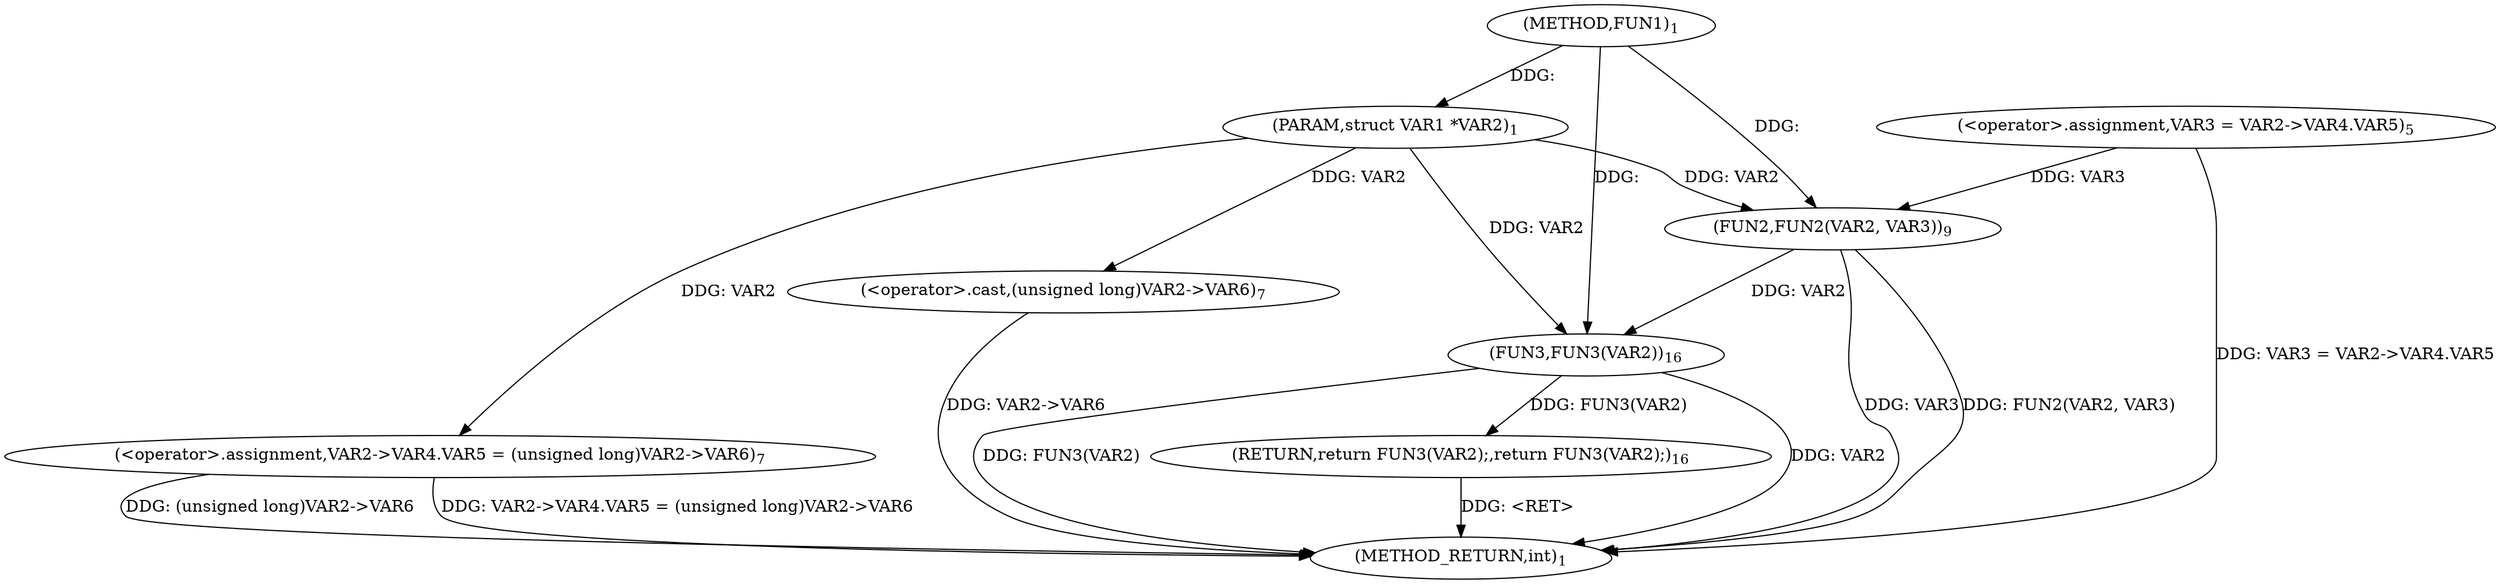 digraph "FUN1" {  
"8" [label = <(METHOD,FUN1)<SUB>1</SUB>> ]
"36" [label = <(METHOD_RETURN,int)<SUB>1</SUB>> ]
"9" [label = <(PARAM,struct VAR1 *VAR2)<SUB>1</SUB>> ]
"12" [label = <(&lt;operator&gt;.assignment,VAR3 = VAR2-&gt;VAR4.VAR5)<SUB>5</SUB>> ]
"19" [label = <(&lt;operator&gt;.assignment,VAR2-&gt;VAR4.VAR5 = (unsigned long)VAR2-&gt;VAR6)<SUB>7</SUB>> ]
"30" [label = <(FUN2,FUN2(VAR2, VAR3))<SUB>9</SUB>> ]
"33" [label = <(RETURN,return FUN3(VAR2);,return FUN3(VAR2);)<SUB>16</SUB>> ]
"34" [label = <(FUN3,FUN3(VAR2))<SUB>16</SUB>> ]
"25" [label = <(&lt;operator&gt;.cast,(unsigned long)VAR2-&gt;VAR6)<SUB>7</SUB>> ]
  "33" -> "36"  [ label = "DDG: &lt;RET&gt;"] 
  "12" -> "36"  [ label = "DDG: VAR3 = VAR2-&gt;VAR4.VAR5"] 
  "25" -> "36"  [ label = "DDG: VAR2-&gt;VAR6"] 
  "19" -> "36"  [ label = "DDG: (unsigned long)VAR2-&gt;VAR6"] 
  "19" -> "36"  [ label = "DDG: VAR2-&gt;VAR4.VAR5 = (unsigned long)VAR2-&gt;VAR6"] 
  "30" -> "36"  [ label = "DDG: VAR3"] 
  "30" -> "36"  [ label = "DDG: FUN2(VAR2, VAR3)"] 
  "34" -> "36"  [ label = "DDG: VAR2"] 
  "34" -> "36"  [ label = "DDG: FUN3(VAR2)"] 
  "8" -> "9"  [ label = "DDG: "] 
  "9" -> "19"  [ label = "DDG: VAR2"] 
  "34" -> "33"  [ label = "DDG: FUN3(VAR2)"] 
  "9" -> "30"  [ label = "DDG: VAR2"] 
  "8" -> "30"  [ label = "DDG: "] 
  "12" -> "30"  [ label = "DDG: VAR3"] 
  "9" -> "25"  [ label = "DDG: VAR2"] 
  "30" -> "34"  [ label = "DDG: VAR2"] 
  "8" -> "34"  [ label = "DDG: "] 
  "9" -> "34"  [ label = "DDG: VAR2"] 
}
